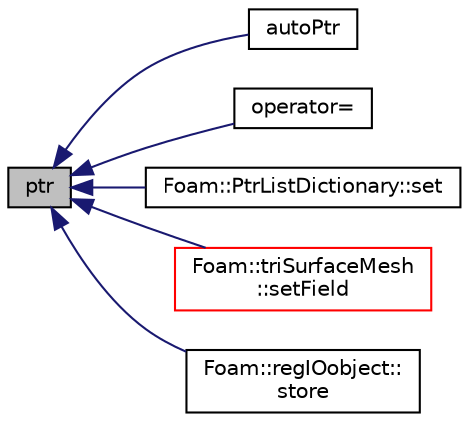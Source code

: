 digraph "ptr"
{
  bgcolor="transparent";
  edge [fontname="Helvetica",fontsize="10",labelfontname="Helvetica",labelfontsize="10"];
  node [fontname="Helvetica",fontsize="10",shape=record];
  rankdir="LR";
  Node1 [label="ptr",height=0.2,width=0.4,color="black", fillcolor="grey75", style="filled", fontcolor="black"];
  Node1 -> Node2 [dir="back",color="midnightblue",fontsize="10",style="solid",fontname="Helvetica"];
  Node2 [label="autoPtr",height=0.2,width=0.4,color="black",URL="$a00087.html#ae9141d157a0a4a4a164778995d6c0aec",tooltip="Construct either by transferring pointer or cloning. Should. "];
  Node1 -> Node3 [dir="back",color="midnightblue",fontsize="10",style="solid",fontname="Helvetica"];
  Node3 [label="operator=",height=0.2,width=0.4,color="black",URL="$a00087.html#a7b7c1e08d578018c8a2c779ce54356be",tooltip="Take over the object pointer from parameter. "];
  Node1 -> Node4 [dir="back",color="midnightblue",fontsize="10",style="solid",fontname="Helvetica"];
  Node4 [label="Foam::PtrListDictionary::set",height=0.2,width=0.4,color="black",URL="$a02039.html#adfe1bac00be9ac8d0fc5cb8d7e3606c6",tooltip="Set element to autoPtr value provided and return old element. "];
  Node1 -> Node5 [dir="back",color="midnightblue",fontsize="10",style="solid",fontname="Helvetica"];
  Node5 [label="Foam::triSurfaceMesh\l::setField",height=0.2,width=0.4,color="red",URL="$a02693.html#a80d088717fbf31bc3851678ab4071cca",tooltip="WIP. Store element-wise field. "];
  Node1 -> Node6 [dir="back",color="midnightblue",fontsize="10",style="solid",fontname="Helvetica"];
  Node6 [label="Foam::regIOobject::\lstore",height=0.2,width=0.4,color="black",URL="$a02152.html#aa506d6d575d8888827228305cb2dbf89",tooltip="Transfer ownership of the given object pointer to its registry. "];
}
